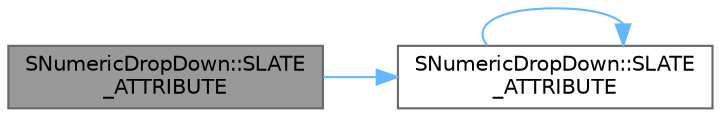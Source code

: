 digraph "SNumericDropDown::SLATE_ATTRIBUTE"
{
 // INTERACTIVE_SVG=YES
 // LATEX_PDF_SIZE
  bgcolor="transparent";
  edge [fontname=Helvetica,fontsize=10,labelfontname=Helvetica,labelfontsize=10];
  node [fontname=Helvetica,fontsize=10,shape=box,height=0.2,width=0.4];
  rankdir="LR";
  Node1 [id="Node000001",label="SNumericDropDown::SLATE\l_ATTRIBUTE",height=0.2,width=0.4,color="gray40", fillcolor="grey60", style="filled", fontcolor="black",tooltip="Toggle to show the drop down text value if the value matches the numeric value."];
  Node1 -> Node2 [id="edge1_Node000001_Node000002",color="steelblue1",style="solid",tooltip=" "];
  Node2 [id="Node000002",label="SNumericDropDown::SLATE\l_ATTRIBUTE",height=0.2,width=0.4,color="grey40", fillcolor="white", style="filled",URL="$d0/d12/classSNumericDropDown.html#a92e3a39e01f76f41495cbbf9451a5086",tooltip="Controls the label placement for the control."];
  Node2 -> Node2 [id="edge2_Node000002_Node000002",color="steelblue1",style="solid",tooltip=" "];
}
